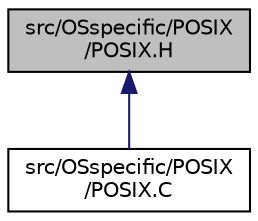 digraph "src/OSspecific/POSIX/POSIX.H"
{
  bgcolor="transparent";
  edge [fontname="Helvetica",fontsize="10",labelfontname="Helvetica",labelfontsize="10"];
  node [fontname="Helvetica",fontsize="10",shape=record];
  Node1 [label="src/OSspecific/POSIX\l/POSIX.H",height=0.2,width=0.4,color="black", fillcolor="grey75", style="filled" fontcolor="black"];
  Node1 -> Node2 [dir="back",color="midnightblue",fontsize="10",style="solid",fontname="Helvetica"];
  Node2 [label="src/OSspecific/POSIX\l/POSIX.C",height=0.2,width=0.4,color="black",URL="$POSIX_8C.html",tooltip="POSIX versions of the functions declared in OSspecific.H. "];
}
